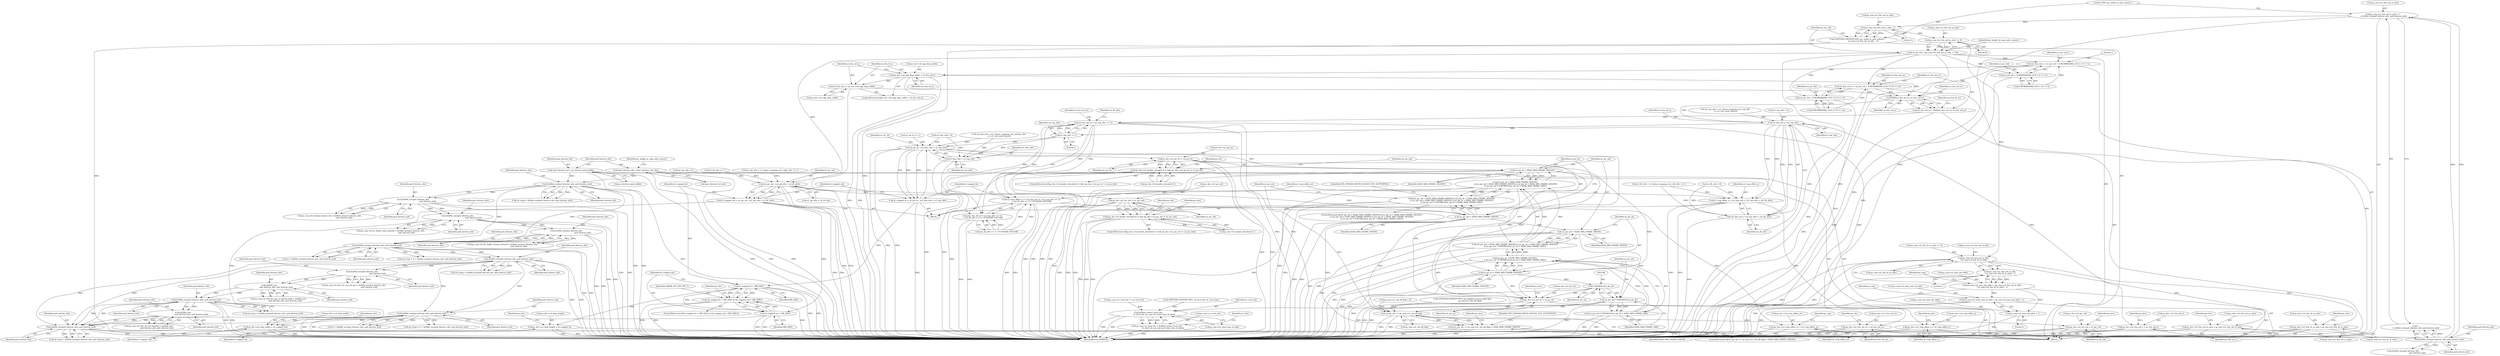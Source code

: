 digraph "0_Android_42cf02965b11c397dd37a0063e683cef005bc0ae@integer" {
"1000819" [label="(Call,ps_seq->u2_frm_wd_in_mbs = 1\n + ih264d_uev(pu4_bitstrm_ofst, pu4_bitstrm_buf))"];
"1000825" [label="(Call,ih264d_uev(pu4_bitstrm_ofst, pu4_bitstrm_buf))"];
"1000768" [label="(Call,ih264d_uev(pu4_bitstrm_ofst, pu4_bitstrm_buf))"];
"1000756" [label="(Call,ih264d_sev(\n                            pu4_bitstrm_ofst, pu4_bitstrm_buf))"];
"1000719" [label="(Call,ih264d_uev(pu4_bitstrm_ofst, pu4_bitstrm_buf))"];
"1000709" [label="(Call,ih264d_sev(\n                        pu4_bitstrm_ofst, pu4_bitstrm_buf))"];
"1000697" [label="(Call,ih264d_sev(pu4_bitstrm_ofst,\n                                                     pu4_bitstrm_buf))"];
"1000611" [label="(Call,ih264d_uev(pu4_bitstrm_ofst, pu4_bitstrm_buf))"];
"1000573" [label="(Call,ih264d_uev(pu4_bitstrm_ofst, pu4_bitstrm_buf))"];
"1000458" [label="(Call,ih264d_uev(pu4_bitstrm_ofst,\n                                                        pu4_bitstrm_buf))"];
"1000442" [label="(Call,ih264d_uev(pu4_bitstrm_ofst,\n                                                      pu4_bitstrm_buf))"];
"1000426" [label="(Call,ih264d_uev(pu4_bitstrm_ofst,\n                                                  pu4_bitstrm_buf))"];
"1000303" [label="(Call,ih264d_uev(pu4_bitstrm_ofst, pu4_bitstrm_buf))"];
"1000187" [label="(Call,*pu4_bitstrm_ofst = &ps_bitstrm->u4_ofst)"];
"1000181" [label="(Call,*pu4_bitstrm_buf = ps_bitstrm->pu4_buffer)"];
"1000647" [label="(Call,ih264d_uev(pu4_bitstrm_ofst, pu4_bitstrm_buf))"];
"1000830" [label="(Call,ps_seq->u2_frm_wd_in_mbs - 1)"];
"1000828" [label="(Call,COPYTHECONTEXT(\"SPS: pic_width_in_mbs_minus1\",\n                    ps_seq->u2_frm_wd_in_mbs - 1))"];
"1000837" [label="(Call,ps_seq->u2_frm_wd_in_mbs << 4)"];
"1000835" [label="(Call,u2_pic_wd = (ps_seq->u2_frm_wd_in_mbs << 4))"];
"1001038" [label="(Call,u2_frm_wd_y = u2_pic_wd + (UWORD8)(PAD_LEN_Y_H << 1))"];
"1001055" [label="(Call,ps_dec->u4_app_disp_width > u2_frm_wd_y)"];
"1001060" [label="(Call,u2_frm_wd_y = ps_dec->u4_app_disp_width)"];
"1001085" [label="(Call,MAX(u2_frm_wd_uv, u2_frm_wd_y))"];
"1001083" [label="(Call,u2_frm_wd_uv = MAX(u2_frm_wd_uv, u2_frm_wd_y))"];
"1001170" [label="(Call,u2_frm_wd_uv * (u2_top_ofst >> 1))"];
"1001167" [label="(Call,u2_crop_offset_uv = (u2_frm_wd_uv * (u2_top_ofst >> 1))\n + (u2_lft_ofst >> 1) * YUV420SP_FACTOR)"];
"1001477" [label="(Call,ps_dec->u2_crop_offset_uv = u2_crop_offset_uv)"];
"1001169" [label="(Call,(u2_frm_wd_uv * (u2_top_ofst >> 1))\n + (u2_lft_ofst >> 1) * YUV420SP_FACTOR)"];
"1001422" [label="(Call,ps_dec->u2_frm_wd_uv = u2_frm_wd_uv)"];
"1001163" [label="(Call,u2_frm_wd_y * u2_top_ofst)"];
"1001160" [label="(Call,u2_crop_offset_y = (u2_frm_wd_y * u2_top_ofst) + (u2_lft_ofst))"];
"1001472" [label="(Call,ps_dec->u2_crop_offset_y = u2_crop_offset_y)"];
"1001162" [label="(Call,(u2_frm_wd_y * u2_top_ofst) + (u2_lft_ofst))"];
"1001172" [label="(Call,u2_top_ofst >> 1)"];
"1001182" [label="(Call,u2_pic_ht - (u2_btm_ofst + u2_top_ofst))"];
"1001180" [label="(Call,i4_cropped_ht = u2_pic_ht - (u2_btm_ofst + u2_top_ofst))"];
"1001196" [label="(Call,i4_cropped_ht < MB_SIZE)"];
"1001195" [label="(Call,(i4_cropped_ht < MB_SIZE) || (i4_cropped_wd < MB_SIZE))"];
"1001199" [label="(Call,i4_cropped_wd < MB_SIZE)"];
"1001397" [label="(Call,ps_dec->u2_disp_width = i4_cropped_wd)"];
"1001392" [label="(Call,ps_dec->u2_disp_height = i4_cropped_ht)"];
"1001232" [label="(Call,ps_dec->u2_pic_ht != u2_pic_ht)"];
"1001226" [label="(Call,(ps_dec->i4_header_decoded & 1) && (ps_dec->u2_pic_ht != u2_pic_ht))"];
"1001251" [label="(Call,u2_pic_ht > H264_MAX_FRAME_HEIGHT)"];
"1001250" [label="(Call,(u2_pic_ht > H264_MAX_FRAME_HEIGHT)\n || (u2_pic_wd < H264_MIN_FRAME_WIDTH) || (u2_pic_ht < H264_MIN_FRAME_HEIGHT)\n || (u2_pic_wd * (UWORD32)u2_pic_ht > H264_MAX_FRAME_SIZE))"];
"1001246" [label="(Call,(u2_pic_wd > H264_MAX_FRAME_WIDTH) || (u2_pic_ht > H264_MAX_FRAME_HEIGHT)\n || (u2_pic_wd < H264_MIN_FRAME_WIDTH) || (u2_pic_ht < H264_MIN_FRAME_HEIGHT)\n || (u2_pic_wd * (UWORD32)u2_pic_ht > H264_MAX_FRAME_SIZE))"];
"1001259" [label="(Call,u2_pic_ht < H264_MIN_FRAME_HEIGHT)"];
"1001258" [label="(Call,(u2_pic_ht < H264_MIN_FRAME_HEIGHT)\n || (u2_pic_wd * (UWORD32)u2_pic_ht > H264_MAX_FRAME_SIZE))"];
"1001254" [label="(Call,(u2_pic_wd < H264_MIN_FRAME_WIDTH) || (u2_pic_ht < H264_MIN_FRAME_HEIGHT)\n || (u2_pic_wd * (UWORD32)u2_pic_ht > H264_MAX_FRAME_SIZE))"];
"1001265" [label="(Call,(UWORD32)u2_pic_ht)"];
"1001263" [label="(Call,u2_pic_wd * (UWORD32)u2_pic_ht)"];
"1001262" [label="(Call,u2_pic_wd * (UWORD32)u2_pic_ht > H264_MAX_FRAME_SIZE)"];
"1001274" [label="(Call,u2_pic_wd << ps_seq->u1_mb_aff_flag)"];
"1001273" [label="(Call,(u2_pic_wd << ps_seq->u1_mb_aff_flag) > H264_MAX_FRAME_WIDTH)"];
"1001402" [label="(Call,ps_dec->u2_pic_wd = u2_pic_wd)"];
"1001407" [label="(Call,ps_dec->u2_pic_ht = u2_pic_ht)"];
"1001184" [label="(Call,u2_btm_ofst + u2_top_ofst)"];
"1001412" [label="(Call,ps_dec->u2_frm_wd_y = u2_frm_wd_y)"];
"1001040" [label="(Call,u2_pic_wd + (UWORD8)(PAD_LEN_Y_H << 1))"];
"1001074" [label="(Call,u2_frm_wd_uv = u2_pic_wd + (UWORD8)(PAD_LEN_UV_H << 2))"];
"1001076" [label="(Call,u2_pic_wd + (UWORD8)(PAD_LEN_UV_H << 2))"];
"1001189" [label="(Call,u2_pic_wd - (u2_rgt_ofst + u2_lft_ofst))"];
"1001187" [label="(Call,i4_cropped_wd = u2_pic_wd - (u2_rgt_ofst + u2_lft_ofst))"];
"1001212" [label="(Call,ps_dec->u2_pic_wd != u2_pic_wd)"];
"1001206" [label="(Call,(ps_dec->i4_header_decoded & 1) && (ps_dec->u2_pic_wd != u2_pic_wd))"];
"1001247" [label="(Call,u2_pic_wd > H264_MAX_FRAME_WIDTH)"];
"1001255" [label="(Call,u2_pic_wd < H264_MIN_FRAME_WIDTH)"];
"1000866" [label="(Call,ps_seq->u2_frm_wd_in_mbs\n * ps_seq->u2_frm_ht_in_mbs)"];
"1000865" [label="(Call,(ps_seq->u2_frm_wd_in_mbs\n * ps_seq->u2_frm_ht_in_mbs) - 1)"];
"1000861" [label="(Call,ps_seq->u2_max_mb_addr = (ps_seq->u2_frm_wd_in_mbs\n * ps_seq->u2_frm_ht_in_mbs) - 1)"];
"1000874" [label="(Call,ps_seq->u2_total_num_of_mbs = ps_seq->u2_max_mb_addr + 1)"];
"1000887" [label="(Call,ih264d_correct_level_idc(\n                    u1_level_idc, ps_seq->u2_total_num_of_mbs))"];
"1000883" [label="(Call,ps_seq->u1_level_idc = ih264d_correct_level_idc(\n                    u1_level_idc, ps_seq->u2_total_num_of_mbs))"];
"1000878" [label="(Call,ps_seq->u2_max_mb_addr + 1)"];
"1001458" [label="(Call,ps_dec->u2_frm_wd_in_mbs = ps_seq->u2_frm_wd_in_mbs)"];
"1001465" [label="(Call,ps_dec->u2_frm_ht_in_mbs = ps_seq->u2_frm_ht_in_mbs)"];
"1000422" [label="(Call,ps_seq->i4_chroma_format_idc = ih264d_uev(pu4_bitstrm_ofst,\n                                                  pu4_bitstrm_buf))"];
"1001041" [label="(Identifier,u2_pic_wd)"];
"1001160" [label="(Call,u2_crop_offset_y = (u2_frm_wd_y * u2_top_ofst) + (u2_lft_ofst))"];
"1001172" [label="(Call,u2_top_ofst >> 1)"];
"1001246" [label="(Call,(u2_pic_wd > H264_MAX_FRAME_WIDTH) || (u2_pic_ht > H264_MAX_FRAME_HEIGHT)\n || (u2_pic_wd < H264_MIN_FRAME_WIDTH) || (u2_pic_ht < H264_MIN_FRAME_HEIGHT)\n || (u2_pic_wd * (UWORD32)u2_pic_ht > H264_MAX_FRAME_SIZE))"];
"1001264" [label="(Identifier,u2_pic_wd)"];
"1000649" [label="(Identifier,pu4_bitstrm_buf)"];
"1000823" [label="(Call,1\n + ih264d_uev(pu4_bitstrm_ofst, pu4_bitstrm_buf))"];
"1001183" [label="(Identifier,u2_pic_ht)"];
"1001076" [label="(Call,u2_pic_wd + (UWORD8)(PAD_LEN_UV_H << 2))"];
"1001232" [label="(Call,ps_dec->u2_pic_ht != u2_pic_ht)"];
"1001458" [label="(Call,ps_dec->u2_frm_wd_in_mbs = ps_seq->u2_frm_wd_in_mbs)"];
"1001466" [label="(Call,ps_dec->u2_frm_ht_in_mbs)"];
"1000693" [label="(Call,ps_seq->i4_ofst_for_non_ref_pic = ih264d_sev(pu4_bitstrm_ofst,\n                                                     pu4_bitstrm_buf))"];
"1001422" [label="(Call,ps_dec->u2_frm_wd_uv = u2_frm_wd_uv)"];
"1001462" [label="(Call,ps_seq->u2_frm_wd_in_mbs)"];
"1001474" [label="(Identifier,ps_dec)"];
"1000829" [label="(Literal,\"SPS: pic_width_in_mbs_minus1\")"];
"1001406" [label="(Identifier,u2_pic_wd)"];
"1001060" [label="(Call,u2_frm_wd_y = ps_dec->u4_app_disp_width)"];
"1001188" [label="(Identifier,i4_cropped_wd)"];
"1001169" [label="(Call,(u2_frm_wd_uv * (u2_top_ofst >> 1))\n + (u2_lft_ofst >> 1) * YUV420SP_FACTOR)"];
"1001089" [label="(Identifier,u2_frm_ht_uv)"];
"1000825" [label="(Call,ih264d_uev(pu4_bitstrm_ofst, pu4_bitstrm_buf))"];
"1001062" [label="(Call,ps_dec->u4_app_disp_width)"];
"1000876" [label="(Identifier,ps_seq)"];
"1001507" [label="(MethodReturn,WORD32)"];
"1001167" [label="(Call,u2_crop_offset_uv = (u2_frm_wd_uv * (u2_top_ofst >> 1))\n + (u2_lft_ofst >> 1) * YUV420SP_FACTOR)"];
"1001414" [label="(Identifier,ps_dec)"];
"1001162" [label="(Call,(u2_frm_wd_y * u2_top_ofst) + (u2_lft_ofst))"];
"1001150" [label="(Call,u2_btm_ofst = (u1_frame_cropping_rect_bottom_ofst\n << u1_vert_mult_factor))"];
"1001412" [label="(Call,ps_dec->u2_frm_wd_y = u2_frm_wd_y)"];
"1001258" [label="(Call,(u2_pic_ht < H264_MIN_FRAME_HEIGHT)\n || (u2_pic_wd * (UWORD32)u2_pic_ht > H264_MAX_FRAME_SIZE))"];
"1001265" [label="(Call,(UWORD32)u2_pic_ht)"];
"1001263" [label="(Call,u2_pic_wd * (UWORD32)u2_pic_ht)"];
"1001267" [label="(Identifier,u2_pic_ht)"];
"1001416" [label="(Identifier,u2_frm_wd_y)"];
"1000884" [label="(Call,ps_seq->u1_level_idc)"];
"1000844" [label="(Call,ih264d_uev(pu4_bitstrm_ofst,\n                                                pu4_bitstrm_buf))"];
"1000963" [label="(Call,COPYTHECONTEXT(\"SPS: mb_adaptive_frame_field_flag\",\n                         ps_seq->u1_mb_aff_flag))"];
"1001185" [label="(Identifier,u2_btm_ofst)"];
"1000893" [label="(Identifier,u1_frm)"];
"1000820" [label="(Call,ps_seq->u2_frm_wd_in_mbs)"];
"1000454" [label="(Call,ps_seq->i4_bit_depth_chroma_minus8 = ih264d_uev(pu4_bitstrm_ofst,\n                                                        pu4_bitstrm_buf))"];
"1000188" [label="(Identifier,pu4_bitstrm_ofst)"];
"1000645" [label="(Call,4 + ih264d_uev(pu4_bitstrm_ofst, pu4_bitstrm_buf))"];
"1000187" [label="(Call,*pu4_bitstrm_ofst = &ps_bitstrm->u4_ofst)"];
"1001166" [label="(Identifier,u2_lft_ofst)"];
"1001207" [label="(Call,ps_dec->i4_header_decoded & 1)"];
"1001484" [label="(Identifier,ps_seq)"];
"1001248" [label="(Identifier,u2_pic_wd)"];
"1000301" [label="(Call,u4_temp = ih264d_uev(pu4_bitstrm_ofst, pu4_bitstrm_buf))"];
"1000611" [label="(Call,ih264d_uev(pu4_bitstrm_ofst, pu4_bitstrm_buf))"];
"1000647" [label="(Call,ih264d_uev(pu4_bitstrm_ofst, pu4_bitstrm_buf))"];
"1000183" [label="(Call,ps_bitstrm->pu4_buffer)"];
"1001274" [label="(Call,u2_pic_wd << ps_seq->u1_mb_aff_flag)"];
"1000862" [label="(Call,ps_seq->u2_max_mb_addr)"];
"1001197" [label="(Identifier,i4_cropped_ht)"];
"1001186" [label="(Identifier,u2_top_ofst)"];
"1001262" [label="(Call,u2_pic_wd * (UWORD32)u2_pic_ht > H264_MAX_FRAME_SIZE)"];
"1001404" [label="(Identifier,ps_dec)"];
"1000866" [label="(Call,ps_seq->u2_frm_wd_in_mbs\n * ps_seq->u2_frm_ht_in_mbs)"];
"1001472" [label="(Call,ps_dec->u2_crop_offset_y = u2_crop_offset_y)"];
"1001419" [label="(Identifier,ps_dec)"];
"1001467" [label="(Identifier,ps_dec)"];
"1000427" [label="(Identifier,pu4_bitstrm_ofst)"];
"1001253" [label="(Identifier,H264_MAX_FRAME_HEIGHT)"];
"1000573" [label="(Call,ih264d_uev(pu4_bitstrm_ofst, pu4_bitstrm_buf))"];
"1001184" [label="(Call,u2_btm_ofst + u2_top_ofst)"];
"1000836" [label="(Identifier,u2_pic_wd)"];
"1000181" [label="(Call,*pu4_bitstrm_buf = ps_bitstrm->pu4_buffer)"];
"1000758" [label="(Identifier,pu4_bitstrm_buf)"];
"1001106" [label="(Block,)"];
"1000697" [label="(Call,ih264d_sev(pu4_bitstrm_ofst,\n                                                     pu4_bitstrm_buf))"];
"1001276" [label="(Call,ps_seq->u1_mb_aff_flag)"];
"1001245" [label="(ControlStructure,if((u2_pic_wd > H264_MAX_FRAME_WIDTH) || (u2_pic_ht > H264_MAX_FRAME_HEIGHT)\n || (u2_pic_wd < H264_MIN_FRAME_WIDTH) || (u2_pic_ht < H264_MIN_FRAME_HEIGHT)\n || (u2_pic_wd * (UWORD32)u2_pic_ht > H264_MAX_FRAME_SIZE)))"];
"1001087" [label="(Identifier,u2_frm_wd_y)"];
"1000838" [label="(Call,ps_seq->u2_frm_wd_in_mbs)"];
"1001173" [label="(Identifier,u2_top_ofst)"];
"1000831" [label="(Call,ps_seq->u2_frm_wd_in_mbs)"];
"1001155" [label="(Call,u2_top_ofst = (u1_frame_cropping_rect_top_ofst\n << u1_vert_mult_factor))"];
"1000643" [label="(Call,u4_temp = 4 + ih264d_uev(pu4_bitstrm_ofst, pu4_bitstrm_buf))"];
"1000710" [label="(Identifier,pu4_bitstrm_ofst)"];
"1001209" [label="(Identifier,ps_dec)"];
"1000609" [label="(Call,u4_temp = ih264d_uev(pu4_bitstrm_ofst, pu4_bitstrm_buf))"];
"1001399" [label="(Identifier,ps_dec)"];
"1001398" [label="(Call,ps_dec->u2_disp_width)"];
"1000766" [label="(Call,u4_temp = ih264d_uev(pu4_bitstrm_ofst, pu4_bitstrm_buf))"];
"1001174" [label="(Literal,1)"];
"1000828" [label="(Call,COPYTHECONTEXT(\"SPS: pic_width_in_mbs_minus1\",\n                    ps_seq->u2_frm_wd_in_mbs - 1))"];
"1000304" [label="(Identifier,pu4_bitstrm_ofst)"];
"1001477" [label="(Call,ps_dec->u2_crop_offset_uv = u2_crop_offset_uv)"];
"1000883" [label="(Call,ps_seq->u1_level_idc = ih264d_correct_level_idc(\n                    u1_level_idc, ps_seq->u2_total_num_of_mbs))"];
"1001074" [label="(Call,u2_frm_wd_uv = u2_pic_wd + (UWORD8)(PAD_LEN_UV_H << 2))"];
"1000717" [label="(Call,u4_temp = ih264d_uev(pu4_bitstrm_ofst, pu4_bitstrm_buf))"];
"1001199" [label="(Call,i4_cropped_wd < MB_SIZE)"];
"1001279" [label="(Identifier,H264_MAX_FRAME_WIDTH)"];
"1001061" [label="(Identifier,u2_frm_wd_y)"];
"1001054" [label="(ControlStructure,if(ps_dec->u4_app_disp_width > u2_frm_wd_y))"];
"1001049" [label="(Literal,1)"];
"1001133" [label="(Call,u2_lft_ofst = u1_frame_cropping_rect_left_ofst << 1)"];
"1001473" [label="(Call,ps_dec->u2_crop_offset_y)"];
"1001059" [label="(Identifier,u2_frm_wd_y)"];
"1001163" [label="(Call,u2_frm_wd_y * u2_top_ofst)"];
"1001255" [label="(Call,u2_pic_wd < H264_MIN_FRAME_WIDTH)"];
"1000166" [label="(Block,)"];
"1000861" [label="(Call,ps_seq->u2_max_mb_addr = (ps_seq->u2_frm_wd_in_mbs\n * ps_seq->u2_frm_ht_in_mbs) - 1)"];
"1000757" [label="(Identifier,pu4_bitstrm_ofst)"];
"1001469" [label="(Call,ps_seq->u2_frm_ht_in_mbs)"];
"1000613" [label="(Identifier,pu4_bitstrm_buf)"];
"1001254" [label="(Call,(u2_pic_wd < H264_MIN_FRAME_WIDTH) || (u2_pic_ht < H264_MIN_FRAME_HEIGHT)\n || (u2_pic_wd * (UWORD32)u2_pic_ht > H264_MAX_FRAME_SIZE))"];
"1001194" [label="(ControlStructure,if((i4_cropped_ht < MB_SIZE) || (i4_cropped_wd < MB_SIZE)))"];
"1001479" [label="(Identifier,ps_dec)"];
"1000719" [label="(Call,ih264d_uev(pu4_bitstrm_ofst, pu4_bitstrm_buf))"];
"1000720" [label="(Identifier,pu4_bitstrm_ofst)"];
"1000648" [label="(Identifier,pu4_bitstrm_ofst)"];
"1001206" [label="(Call,(ps_dec->i4_header_decoded & 1) && (ps_dec->u2_pic_wd != u2_pic_wd))"];
"1001085" [label="(Call,MAX(u2_frm_wd_uv, u2_frm_wd_y))"];
"1000428" [label="(Identifier,pu4_bitstrm_buf)"];
"1001261" [label="(Identifier,H264_MIN_FRAME_HEIGHT)"];
"1001201" [label="(Identifier,MB_SIZE)"];
"1001108" [label="(Call,u2_rgt_ofst = 0)"];
"1001216" [label="(Identifier,u2_pic_wd)"];
"1001225" [label="(ControlStructure,if((ps_dec->i4_header_decoded & 1) && (ps_dec->u2_pic_ht != u2_pic_ht)))"];
"1001393" [label="(Call,ps_dec->u2_disp_height)"];
"1000827" [label="(Identifier,pu4_bitstrm_buf)"];
"1000875" [label="(Call,ps_seq->u2_total_num_of_mbs)"];
"1000768" [label="(Call,ih264d_uev(pu4_bitstrm_ofst, pu4_bitstrm_buf))"];
"1001252" [label="(Identifier,u2_pic_ht)"];
"1001078" [label="(Call,(UWORD8)(PAD_LEN_UV_H << 2))"];
"1000887" [label="(Call,ih264d_correct_level_idc(\n                    u1_level_idc, ps_seq->u2_total_num_of_mbs))"];
"1001459" [label="(Call,ps_dec->u2_frm_wd_in_mbs)"];
"1001039" [label="(Identifier,u2_frm_wd_y)"];
"1001187" [label="(Call,i4_cropped_wd = u2_pic_wd - (u2_rgt_ofst + u2_lft_ofst))"];
"1001091" [label="(Call,u2_pic_ht >> 1)"];
"1000837" [label="(Call,ps_seq->u2_frm_wd_in_mbs << 4)"];
"1001181" [label="(Identifier,i4_cropped_ht)"];
"1001212" [label="(Call,ps_dec->u2_pic_wd != u2_pic_wd)"];
"1000458" [label="(Call,ih264d_uev(pu4_bitstrm_ofst,\n                                                        pu4_bitstrm_buf))"];
"1000841" [label="(Literal,4)"];
"1001478" [label="(Call,ps_dec->u2_crop_offset_uv)"];
"1000305" [label="(Identifier,pu4_bitstrm_buf)"];
"1001066" [label="(Identifier,u2_frm_ht_y)"];
"1001171" [label="(Identifier,u2_frm_wd_uv)"];
"1000460" [label="(Identifier,pu4_bitstrm_buf)"];
"1000826" [label="(Identifier,pu4_bitstrm_ofst)"];
"1001423" [label="(Call,ps_dec->u2_frm_wd_uv)"];
"1001040" [label="(Call,u2_pic_wd + (UWORD8)(PAD_LEN_Y_H << 1))"];
"1001165" [label="(Identifier,u2_top_ofst)"];
"1001476" [label="(Identifier,u2_crop_offset_y)"];
"1000303" [label="(Call,ih264d_uev(pu4_bitstrm_ofst, pu4_bitstrm_buf))"];
"1001180" [label="(Call,i4_cropped_ht = u2_pic_ht - (u2_btm_ofst + u2_top_ofst))"];
"1001177" [label="(Identifier,u2_lft_ofst)"];
"1001396" [label="(Identifier,i4_cropped_ht)"];
"1000443" [label="(Identifier,pu4_bitstrm_ofst)"];
"1000699" [label="(Identifier,pu4_bitstrm_buf)"];
"1001407" [label="(Call,ps_dec->u2_pic_ht = u2_pic_ht)"];
"1001282" [label="(Identifier,IVD_STREAM_WIDTH_HEIGHT_NOT_SUPPORTED)"];
"1000750" [label="(Call,ps_seq->i4_ofst_for_ref_frame[i] = ih264d_sev(\n                            pu4_bitstrm_ofst, pu4_bitstrm_buf))"];
"1001038" [label="(Call,u2_frm_wd_y = u2_pic_wd + (UWORD8)(PAD_LEN_Y_H << 1))"];
"1001120" [label="(Call,u2_btm_ofst = 0)"];
"1001392" [label="(Call,ps_dec->u2_disp_height = i4_cropped_ht)"];
"1000698" [label="(Identifier,pu4_bitstrm_ofst)"];
"1000364" [label="(Call,ps_seq->u1_level_idc != u1_level_idc)"];
"1001083" [label="(Call,u2_frm_wd_uv = MAX(u2_frm_wd_uv, u2_frm_wd_y))"];
"1000865" [label="(Call,(ps_seq->u2_frm_wd_in_mbs\n * ps_seq->u2_frm_ht_in_mbs) - 1)"];
"1001249" [label="(Identifier,H264_MAX_FRAME_WIDTH)"];
"1001056" [label="(Call,ps_dec->u4_app_disp_width)"];
"1001189" [label="(Call,u2_pic_wd - (u2_rgt_ofst + u2_lft_ofst))"];
"1001196" [label="(Call,i4_cropped_ht < MB_SIZE)"];
"1000705" [label="(Call,ps_seq->i4_ofst_for_top_to_bottom_field = ih264d_sev(\n                        pu4_bitstrm_ofst, pu4_bitstrm_buf))"];
"1001116" [label="(Call,u2_top_ofst = 0)"];
"1000438" [label="(Call,ps_seq->i4_bit_depth_luma_minus8 = ih264d_uev(pu4_bitstrm_ofst,\n                                                      pu4_bitstrm_buf))"];
"1001409" [label="(Identifier,ps_dec)"];
"1000182" [label="(Identifier,pu4_bitstrm_buf)"];
"1001271" [label="(Identifier,IVD_STREAM_WIDTH_HEIGHT_NOT_SUPPORTED)"];
"1000834" [label="(Literal,1)"];
"1001084" [label="(Identifier,u2_frm_wd_uv)"];
"1001161" [label="(Identifier,u2_crop_offset_y)"];
"1001251" [label="(Call,u2_pic_ht > H264_MAX_FRAME_HEIGHT)"];
"1001256" [label="(Identifier,u2_pic_wd)"];
"1001205" [label="(ControlStructure,if((ps_dec->i4_header_decoded & 1) && (ps_dec->u2_pic_wd != u2_pic_wd)))"];
"1000879" [label="(Call,ps_seq->u2_max_mb_addr)"];
"1001191" [label="(Call,u2_rgt_ofst + u2_lft_ofst)"];
"1000889" [label="(Call,ps_seq->u2_total_num_of_mbs)"];
"1000444" [label="(Identifier,pu4_bitstrm_buf)"];
"1000878" [label="(Call,ps_seq->u2_max_mb_addr + 1)"];
"1001429" [label="(Identifier,ps_dec)"];
"1001176" [label="(Call,u2_lft_ofst >> 1)"];
"1000856" [label="(Call,ps_seq->u2_frm_ht_in_mbs << 4)"];
"1001168" [label="(Identifier,u2_crop_offset_uv)"];
"1000769" [label="(Identifier,pu4_bitstrm_ofst)"];
"1000298" [label="(Call,COPYTHECONTEXT(\"SPS: u4_level_idc\",u1_level_idc))"];
"1001226" [label="(Call,(ps_dec->i4_header_decoded & 1) && (ps_dec->u2_pic_ht != u2_pic_ht))"];
"1000612" [label="(Identifier,pu4_bitstrm_ofst)"];
"1001170" [label="(Call,u2_frm_wd_uv * (u2_top_ofst >> 1))"];
"1000882" [label="(Literal,1)"];
"1000835" [label="(Call,u2_pic_wd = (ps_seq->u2_frm_wd_in_mbs << 4))"];
"1001275" [label="(Identifier,u2_pic_wd)"];
"1000459" [label="(Identifier,pu4_bitstrm_ofst)"];
"1001213" [label="(Call,ps_dec->u2_pic_wd)"];
"1001272" [label="(ControlStructure,if((u2_pic_wd << ps_seq->u1_mb_aff_flag) > H264_MAX_FRAME_WIDTH))"];
"1000770" [label="(Identifier,pu4_bitstrm_buf)"];
"1001182" [label="(Call,u2_pic_ht - (u2_btm_ofst + u2_top_ofst))"];
"1000885" [label="(Identifier,ps_seq)"];
"1001273" [label="(Call,(u2_pic_wd << ps_seq->u1_mb_aff_flag) > H264_MAX_FRAME_WIDTH)"];
"1001112" [label="(Call,u2_lft_ofst = 0)"];
"1001411" [label="(Identifier,u2_pic_ht)"];
"1001465" [label="(Call,ps_dec->u2_frm_ht_in_mbs = ps_seq->u2_frm_ht_in_mbs)"];
"1001128" [label="(Call,u2_rgt_ofst = u1_frame_cropping_rect_right_ofst << 1)"];
"1000201" [label="(Identifier,pic_height_in_map_units_minus1)"];
"1000574" [label="(Identifier,pu4_bitstrm_ofst)"];
"1001200" [label="(Identifier,i4_cropped_wd)"];
"1001247" [label="(Call,u2_pic_wd > H264_MAX_FRAME_WIDTH)"];
"1001236" [label="(Identifier,u2_pic_ht)"];
"1000442" [label="(Call,ih264d_uev(pu4_bitstrm_ofst,\n                                                      pu4_bitstrm_buf))"];
"1000189" [label="(Call,&ps_bitstrm->u4_ofst)"];
"1001257" [label="(Identifier,H264_MIN_FRAME_WIDTH)"];
"1001055" [label="(Call,ps_dec->u4_app_disp_width > u2_frm_wd_y)"];
"1001260" [label="(Identifier,u2_pic_ht)"];
"1001198" [label="(Identifier,MB_SIZE)"];
"1001408" [label="(Call,ps_dec->u2_pic_ht)"];
"1000873" [label="(Literal,1)"];
"1001229" [label="(Identifier,ps_dec)"];
"1001397" [label="(Call,ps_dec->u2_disp_width = i4_cropped_wd)"];
"1000571" [label="(Call,4 + ih264d_uev(pu4_bitstrm_ofst, pu4_bitstrm_buf))"];
"1001220" [label="(Identifier,ps_dec)"];
"1001481" [label="(Identifier,u2_crop_offset_uv)"];
"1001413" [label="(Call,ps_dec->u2_frm_wd_y)"];
"1001233" [label="(Call,ps_dec->u2_pic_ht)"];
"1001042" [label="(Call,(UWORD8)(PAD_LEN_Y_H << 1))"];
"1001164" [label="(Identifier,u2_frm_wd_y)"];
"1000575" [label="(Identifier,pu4_bitstrm_buf)"];
"1000721" [label="(Identifier,pu4_bitstrm_buf)"];
"1000711" [label="(Identifier,pu4_bitstrm_buf)"];
"1000819" [label="(Call,ps_seq->u2_frm_wd_in_mbs = 1\n + ih264d_uev(pu4_bitstrm_ofst, pu4_bitstrm_buf))"];
"1001426" [label="(Identifier,u2_frm_wd_uv)"];
"1000888" [label="(Identifier,u1_level_idc)"];
"1000756" [label="(Call,ih264d_sev(\n                            pu4_bitstrm_ofst, pu4_bitstrm_buf))"];
"1000709" [label="(Call,ih264d_sev(\n                        pu4_bitstrm_ofst, pu4_bitstrm_buf))"];
"1000874" [label="(Call,ps_seq->u2_total_num_of_mbs = ps_seq->u2_max_mb_addr + 1)"];
"1001227" [label="(Call,ps_dec->i4_header_decoded & 1)"];
"1001075" [label="(Identifier,u2_frm_wd_uv)"];
"1000830" [label="(Call,ps_seq->u2_frm_wd_in_mbs - 1)"];
"1000843" [label="(Identifier,pic_height_in_map_units_minus1)"];
"1000867" [label="(Call,ps_seq->u2_frm_wd_in_mbs)"];
"1001204" [label="(Identifier,ERROR_INV_SPS_PPS_T)"];
"1000426" [label="(Call,ih264d_uev(pu4_bitstrm_ofst,\n                                                  pu4_bitstrm_buf))"];
"1001175" [label="(Call,(u2_lft_ofst >> 1) * YUV420SP_FACTOR)"];
"1001401" [label="(Identifier,i4_cropped_wd)"];
"1001259" [label="(Call,u2_pic_ht < H264_MIN_FRAME_HEIGHT)"];
"1001403" [label="(Call,ps_dec->u2_pic_wd)"];
"1001287" [label="(Identifier,ps_dec)"];
"1001240" [label="(Identifier,ps_dec)"];
"1001268" [label="(Identifier,H264_MAX_FRAME_SIZE)"];
"1000969" [label="(Call,ps_seq->u1_mb_aff_flag = 0)"];
"1001077" [label="(Identifier,u2_pic_wd)"];
"1000870" [label="(Call,ps_seq->u2_frm_ht_in_mbs)"];
"1001190" [label="(Identifier,u2_pic_wd)"];
"1001086" [label="(Identifier,u2_frm_wd_uv)"];
"1001195" [label="(Call,(i4_cropped_ht < MB_SIZE) || (i4_cropped_wd < MB_SIZE))"];
"1001250" [label="(Call,(u2_pic_ht > H264_MAX_FRAME_HEIGHT)\n || (u2_pic_wd < H264_MIN_FRAME_WIDTH) || (u2_pic_ht < H264_MIN_FRAME_HEIGHT)\n || (u2_pic_wd * (UWORD32)u2_pic_ht > H264_MAX_FRAME_SIZE))"];
"1001402" [label="(Call,ps_dec->u2_pic_wd = u2_pic_wd)"];
"1000569" [label="(Call,u4_temp = 4 + ih264d_uev(pu4_bitstrm_ofst, pu4_bitstrm_buf))"];
"1000819" -> "1000166"  [label="AST: "];
"1000819" -> "1000823"  [label="CFG: "];
"1000820" -> "1000819"  [label="AST: "];
"1000823" -> "1000819"  [label="AST: "];
"1000829" -> "1000819"  [label="CFG: "];
"1000819" -> "1001507"  [label="DDG: "];
"1000825" -> "1000819"  [label="DDG: "];
"1000825" -> "1000819"  [label="DDG: "];
"1000819" -> "1000830"  [label="DDG: "];
"1000825" -> "1000823"  [label="AST: "];
"1000825" -> "1000827"  [label="CFG: "];
"1000826" -> "1000825"  [label="AST: "];
"1000827" -> "1000825"  [label="AST: "];
"1000823" -> "1000825"  [label="CFG: "];
"1000825" -> "1000823"  [label="DDG: "];
"1000825" -> "1000823"  [label="DDG: "];
"1000768" -> "1000825"  [label="DDG: "];
"1000768" -> "1000825"  [label="DDG: "];
"1000825" -> "1000844"  [label="DDG: "];
"1000825" -> "1000844"  [label="DDG: "];
"1000768" -> "1000766"  [label="AST: "];
"1000768" -> "1000770"  [label="CFG: "];
"1000769" -> "1000768"  [label="AST: "];
"1000770" -> "1000768"  [label="AST: "];
"1000766" -> "1000768"  [label="CFG: "];
"1000768" -> "1001507"  [label="DDG: "];
"1000768" -> "1001507"  [label="DDG: "];
"1000768" -> "1000766"  [label="DDG: "];
"1000768" -> "1000766"  [label="DDG: "];
"1000756" -> "1000768"  [label="DDG: "];
"1000756" -> "1000768"  [label="DDG: "];
"1000647" -> "1000768"  [label="DDG: "];
"1000647" -> "1000768"  [label="DDG: "];
"1000719" -> "1000768"  [label="DDG: "];
"1000719" -> "1000768"  [label="DDG: "];
"1000611" -> "1000768"  [label="DDG: "];
"1000611" -> "1000768"  [label="DDG: "];
"1000756" -> "1000750"  [label="AST: "];
"1000756" -> "1000758"  [label="CFG: "];
"1000757" -> "1000756"  [label="AST: "];
"1000758" -> "1000756"  [label="AST: "];
"1000750" -> "1000756"  [label="CFG: "];
"1000756" -> "1000750"  [label="DDG: "];
"1000756" -> "1000750"  [label="DDG: "];
"1000719" -> "1000756"  [label="DDG: "];
"1000719" -> "1000756"  [label="DDG: "];
"1000719" -> "1000717"  [label="AST: "];
"1000719" -> "1000721"  [label="CFG: "];
"1000720" -> "1000719"  [label="AST: "];
"1000721" -> "1000719"  [label="AST: "];
"1000717" -> "1000719"  [label="CFG: "];
"1000719" -> "1001507"  [label="DDG: "];
"1000719" -> "1001507"  [label="DDG: "];
"1000719" -> "1000717"  [label="DDG: "];
"1000719" -> "1000717"  [label="DDG: "];
"1000709" -> "1000719"  [label="DDG: "];
"1000709" -> "1000719"  [label="DDG: "];
"1000709" -> "1000705"  [label="AST: "];
"1000709" -> "1000711"  [label="CFG: "];
"1000710" -> "1000709"  [label="AST: "];
"1000711" -> "1000709"  [label="AST: "];
"1000705" -> "1000709"  [label="CFG: "];
"1000709" -> "1000705"  [label="DDG: "];
"1000709" -> "1000705"  [label="DDG: "];
"1000697" -> "1000709"  [label="DDG: "];
"1000697" -> "1000709"  [label="DDG: "];
"1000697" -> "1000693"  [label="AST: "];
"1000697" -> "1000699"  [label="CFG: "];
"1000698" -> "1000697"  [label="AST: "];
"1000699" -> "1000697"  [label="AST: "];
"1000693" -> "1000697"  [label="CFG: "];
"1000697" -> "1000693"  [label="DDG: "];
"1000697" -> "1000693"  [label="DDG: "];
"1000611" -> "1000697"  [label="DDG: "];
"1000611" -> "1000697"  [label="DDG: "];
"1000611" -> "1000609"  [label="AST: "];
"1000611" -> "1000613"  [label="CFG: "];
"1000612" -> "1000611"  [label="AST: "];
"1000613" -> "1000611"  [label="AST: "];
"1000609" -> "1000611"  [label="CFG: "];
"1000611" -> "1001507"  [label="DDG: "];
"1000611" -> "1001507"  [label="DDG: "];
"1000611" -> "1000609"  [label="DDG: "];
"1000611" -> "1000609"  [label="DDG: "];
"1000573" -> "1000611"  [label="DDG: "];
"1000573" -> "1000611"  [label="DDG: "];
"1000611" -> "1000647"  [label="DDG: "];
"1000611" -> "1000647"  [label="DDG: "];
"1000573" -> "1000571"  [label="AST: "];
"1000573" -> "1000575"  [label="CFG: "];
"1000574" -> "1000573"  [label="AST: "];
"1000575" -> "1000573"  [label="AST: "];
"1000571" -> "1000573"  [label="CFG: "];
"1000573" -> "1001507"  [label="DDG: "];
"1000573" -> "1001507"  [label="DDG: "];
"1000573" -> "1000569"  [label="DDG: "];
"1000573" -> "1000569"  [label="DDG: "];
"1000573" -> "1000571"  [label="DDG: "];
"1000573" -> "1000571"  [label="DDG: "];
"1000458" -> "1000573"  [label="DDG: "];
"1000458" -> "1000573"  [label="DDG: "];
"1000303" -> "1000573"  [label="DDG: "];
"1000303" -> "1000573"  [label="DDG: "];
"1000458" -> "1000454"  [label="AST: "];
"1000458" -> "1000460"  [label="CFG: "];
"1000459" -> "1000458"  [label="AST: "];
"1000460" -> "1000458"  [label="AST: "];
"1000454" -> "1000458"  [label="CFG: "];
"1000458" -> "1001507"  [label="DDG: "];
"1000458" -> "1001507"  [label="DDG: "];
"1000458" -> "1000454"  [label="DDG: "];
"1000458" -> "1000454"  [label="DDG: "];
"1000442" -> "1000458"  [label="DDG: "];
"1000442" -> "1000458"  [label="DDG: "];
"1000442" -> "1000438"  [label="AST: "];
"1000442" -> "1000444"  [label="CFG: "];
"1000443" -> "1000442"  [label="AST: "];
"1000444" -> "1000442"  [label="AST: "];
"1000438" -> "1000442"  [label="CFG: "];
"1000442" -> "1001507"  [label="DDG: "];
"1000442" -> "1001507"  [label="DDG: "];
"1000442" -> "1000438"  [label="DDG: "];
"1000442" -> "1000438"  [label="DDG: "];
"1000426" -> "1000442"  [label="DDG: "];
"1000426" -> "1000442"  [label="DDG: "];
"1000426" -> "1000422"  [label="AST: "];
"1000426" -> "1000428"  [label="CFG: "];
"1000427" -> "1000426"  [label="AST: "];
"1000428" -> "1000426"  [label="AST: "];
"1000422" -> "1000426"  [label="CFG: "];
"1000426" -> "1001507"  [label="DDG: "];
"1000426" -> "1001507"  [label="DDG: "];
"1000426" -> "1000422"  [label="DDG: "];
"1000426" -> "1000422"  [label="DDG: "];
"1000303" -> "1000426"  [label="DDG: "];
"1000303" -> "1000426"  [label="DDG: "];
"1000303" -> "1000301"  [label="AST: "];
"1000303" -> "1000305"  [label="CFG: "];
"1000304" -> "1000303"  [label="AST: "];
"1000305" -> "1000303"  [label="AST: "];
"1000301" -> "1000303"  [label="CFG: "];
"1000303" -> "1001507"  [label="DDG: "];
"1000303" -> "1001507"  [label="DDG: "];
"1000303" -> "1000301"  [label="DDG: "];
"1000303" -> "1000301"  [label="DDG: "];
"1000187" -> "1000303"  [label="DDG: "];
"1000181" -> "1000303"  [label="DDG: "];
"1000187" -> "1000166"  [label="AST: "];
"1000187" -> "1000189"  [label="CFG: "];
"1000188" -> "1000187"  [label="AST: "];
"1000189" -> "1000187"  [label="AST: "];
"1000201" -> "1000187"  [label="CFG: "];
"1000187" -> "1001507"  [label="DDG: "];
"1000187" -> "1001507"  [label="DDG: "];
"1000181" -> "1000166"  [label="AST: "];
"1000181" -> "1000183"  [label="CFG: "];
"1000182" -> "1000181"  [label="AST: "];
"1000183" -> "1000181"  [label="AST: "];
"1000188" -> "1000181"  [label="CFG: "];
"1000181" -> "1001507"  [label="DDG: "];
"1000181" -> "1001507"  [label="DDG: "];
"1000647" -> "1000645"  [label="AST: "];
"1000647" -> "1000649"  [label="CFG: "];
"1000648" -> "1000647"  [label="AST: "];
"1000649" -> "1000647"  [label="AST: "];
"1000645" -> "1000647"  [label="CFG: "];
"1000647" -> "1001507"  [label="DDG: "];
"1000647" -> "1001507"  [label="DDG: "];
"1000647" -> "1000643"  [label="DDG: "];
"1000647" -> "1000643"  [label="DDG: "];
"1000647" -> "1000645"  [label="DDG: "];
"1000647" -> "1000645"  [label="DDG: "];
"1000830" -> "1000828"  [label="AST: "];
"1000830" -> "1000834"  [label="CFG: "];
"1000831" -> "1000830"  [label="AST: "];
"1000834" -> "1000830"  [label="AST: "];
"1000828" -> "1000830"  [label="CFG: "];
"1000830" -> "1000828"  [label="DDG: "];
"1000830" -> "1000828"  [label="DDG: "];
"1000830" -> "1000837"  [label="DDG: "];
"1000828" -> "1000166"  [label="AST: "];
"1000829" -> "1000828"  [label="AST: "];
"1000836" -> "1000828"  [label="CFG: "];
"1000828" -> "1001507"  [label="DDG: "];
"1000828" -> "1001507"  [label="DDG: "];
"1000837" -> "1000835"  [label="AST: "];
"1000837" -> "1000841"  [label="CFG: "];
"1000838" -> "1000837"  [label="AST: "];
"1000841" -> "1000837"  [label="AST: "];
"1000835" -> "1000837"  [label="CFG: "];
"1000837" -> "1000835"  [label="DDG: "];
"1000837" -> "1000835"  [label="DDG: "];
"1000837" -> "1000866"  [label="DDG: "];
"1000835" -> "1000166"  [label="AST: "];
"1000836" -> "1000835"  [label="AST: "];
"1000843" -> "1000835"  [label="CFG: "];
"1000835" -> "1001507"  [label="DDG: "];
"1000835" -> "1001507"  [label="DDG: "];
"1000835" -> "1001038"  [label="DDG: "];
"1000835" -> "1001040"  [label="DDG: "];
"1000835" -> "1001074"  [label="DDG: "];
"1000835" -> "1001076"  [label="DDG: "];
"1000835" -> "1001189"  [label="DDG: "];
"1001038" -> "1000166"  [label="AST: "];
"1001038" -> "1001040"  [label="CFG: "];
"1001039" -> "1001038"  [label="AST: "];
"1001040" -> "1001038"  [label="AST: "];
"1001049" -> "1001038"  [label="CFG: "];
"1001038" -> "1001507"  [label="DDG: "];
"1001042" -> "1001038"  [label="DDG: "];
"1001038" -> "1001055"  [label="DDG: "];
"1001038" -> "1001085"  [label="DDG: "];
"1001055" -> "1001054"  [label="AST: "];
"1001055" -> "1001059"  [label="CFG: "];
"1001056" -> "1001055"  [label="AST: "];
"1001059" -> "1001055"  [label="AST: "];
"1001061" -> "1001055"  [label="CFG: "];
"1001066" -> "1001055"  [label="CFG: "];
"1001055" -> "1001507"  [label="DDG: "];
"1001055" -> "1001507"  [label="DDG: "];
"1001055" -> "1001060"  [label="DDG: "];
"1001055" -> "1001085"  [label="DDG: "];
"1001060" -> "1001054"  [label="AST: "];
"1001060" -> "1001062"  [label="CFG: "];
"1001061" -> "1001060"  [label="AST: "];
"1001062" -> "1001060"  [label="AST: "];
"1001066" -> "1001060"  [label="CFG: "];
"1001060" -> "1001507"  [label="DDG: "];
"1001060" -> "1001085"  [label="DDG: "];
"1001085" -> "1001083"  [label="AST: "];
"1001085" -> "1001087"  [label="CFG: "];
"1001086" -> "1001085"  [label="AST: "];
"1001087" -> "1001085"  [label="AST: "];
"1001083" -> "1001085"  [label="CFG: "];
"1001085" -> "1001083"  [label="DDG: "];
"1001085" -> "1001083"  [label="DDG: "];
"1001074" -> "1001085"  [label="DDG: "];
"1001085" -> "1001163"  [label="DDG: "];
"1001083" -> "1000166"  [label="AST: "];
"1001084" -> "1001083"  [label="AST: "];
"1001089" -> "1001083"  [label="CFG: "];
"1001083" -> "1001507"  [label="DDG: "];
"1001083" -> "1001170"  [label="DDG: "];
"1001170" -> "1001169"  [label="AST: "];
"1001170" -> "1001172"  [label="CFG: "];
"1001171" -> "1001170"  [label="AST: "];
"1001172" -> "1001170"  [label="AST: "];
"1001177" -> "1001170"  [label="CFG: "];
"1001170" -> "1001507"  [label="DDG: "];
"1001170" -> "1001507"  [label="DDG: "];
"1001170" -> "1001167"  [label="DDG: "];
"1001170" -> "1001167"  [label="DDG: "];
"1001170" -> "1001169"  [label="DDG: "];
"1001170" -> "1001169"  [label="DDG: "];
"1001172" -> "1001170"  [label="DDG: "];
"1001172" -> "1001170"  [label="DDG: "];
"1001170" -> "1001422"  [label="DDG: "];
"1001167" -> "1001106"  [label="AST: "];
"1001167" -> "1001169"  [label="CFG: "];
"1001168" -> "1001167"  [label="AST: "];
"1001169" -> "1001167"  [label="AST: "];
"1001181" -> "1001167"  [label="CFG: "];
"1001167" -> "1001507"  [label="DDG: "];
"1001167" -> "1001507"  [label="DDG: "];
"1001175" -> "1001167"  [label="DDG: "];
"1001175" -> "1001167"  [label="DDG: "];
"1001167" -> "1001477"  [label="DDG: "];
"1001477" -> "1000166"  [label="AST: "];
"1001477" -> "1001481"  [label="CFG: "];
"1001478" -> "1001477"  [label="AST: "];
"1001481" -> "1001477"  [label="AST: "];
"1001484" -> "1001477"  [label="CFG: "];
"1001477" -> "1001507"  [label="DDG: "];
"1001477" -> "1001507"  [label="DDG: "];
"1001169" -> "1001175"  [label="CFG: "];
"1001175" -> "1001169"  [label="AST: "];
"1001169" -> "1001507"  [label="DDG: "];
"1001169" -> "1001507"  [label="DDG: "];
"1001175" -> "1001169"  [label="DDG: "];
"1001175" -> "1001169"  [label="DDG: "];
"1001422" -> "1000166"  [label="AST: "];
"1001422" -> "1001426"  [label="CFG: "];
"1001423" -> "1001422"  [label="AST: "];
"1001426" -> "1001422"  [label="AST: "];
"1001429" -> "1001422"  [label="CFG: "];
"1001422" -> "1001507"  [label="DDG: "];
"1001422" -> "1001507"  [label="DDG: "];
"1001163" -> "1001162"  [label="AST: "];
"1001163" -> "1001165"  [label="CFG: "];
"1001164" -> "1001163"  [label="AST: "];
"1001165" -> "1001163"  [label="AST: "];
"1001166" -> "1001163"  [label="CFG: "];
"1001163" -> "1001507"  [label="DDG: "];
"1001163" -> "1001160"  [label="DDG: "];
"1001163" -> "1001160"  [label="DDG: "];
"1001163" -> "1001162"  [label="DDG: "];
"1001163" -> "1001162"  [label="DDG: "];
"1001155" -> "1001163"  [label="DDG: "];
"1001116" -> "1001163"  [label="DDG: "];
"1001163" -> "1001172"  [label="DDG: "];
"1001163" -> "1001412"  [label="DDG: "];
"1001160" -> "1001106"  [label="AST: "];
"1001160" -> "1001162"  [label="CFG: "];
"1001161" -> "1001160"  [label="AST: "];
"1001162" -> "1001160"  [label="AST: "];
"1001168" -> "1001160"  [label="CFG: "];
"1001160" -> "1001507"  [label="DDG: "];
"1001160" -> "1001507"  [label="DDG: "];
"1001133" -> "1001160"  [label="DDG: "];
"1001112" -> "1001160"  [label="DDG: "];
"1001160" -> "1001472"  [label="DDG: "];
"1001472" -> "1000166"  [label="AST: "];
"1001472" -> "1001476"  [label="CFG: "];
"1001473" -> "1001472"  [label="AST: "];
"1001476" -> "1001472"  [label="AST: "];
"1001479" -> "1001472"  [label="CFG: "];
"1001472" -> "1001507"  [label="DDG: "];
"1001472" -> "1001507"  [label="DDG: "];
"1001162" -> "1001166"  [label="CFG: "];
"1001166" -> "1001162"  [label="AST: "];
"1001162" -> "1001507"  [label="DDG: "];
"1001133" -> "1001162"  [label="DDG: "];
"1001112" -> "1001162"  [label="DDG: "];
"1001172" -> "1001174"  [label="CFG: "];
"1001173" -> "1001172"  [label="AST: "];
"1001174" -> "1001172"  [label="AST: "];
"1001172" -> "1001182"  [label="DDG: "];
"1001172" -> "1001184"  [label="DDG: "];
"1001182" -> "1001180"  [label="AST: "];
"1001182" -> "1001184"  [label="CFG: "];
"1001183" -> "1001182"  [label="AST: "];
"1001184" -> "1001182"  [label="AST: "];
"1001180" -> "1001182"  [label="CFG: "];
"1001182" -> "1001507"  [label="DDG: "];
"1001182" -> "1001507"  [label="DDG: "];
"1001182" -> "1001180"  [label="DDG: "];
"1001182" -> "1001180"  [label="DDG: "];
"1001091" -> "1001182"  [label="DDG: "];
"1001120" -> "1001182"  [label="DDG: "];
"1001150" -> "1001182"  [label="DDG: "];
"1001182" -> "1001232"  [label="DDG: "];
"1001182" -> "1001251"  [label="DDG: "];
"1001182" -> "1001407"  [label="DDG: "];
"1001180" -> "1001106"  [label="AST: "];
"1001181" -> "1001180"  [label="AST: "];
"1001188" -> "1001180"  [label="CFG: "];
"1001180" -> "1001507"  [label="DDG: "];
"1001180" -> "1001196"  [label="DDG: "];
"1001196" -> "1001195"  [label="AST: "];
"1001196" -> "1001198"  [label="CFG: "];
"1001197" -> "1001196"  [label="AST: "];
"1001198" -> "1001196"  [label="AST: "];
"1001200" -> "1001196"  [label="CFG: "];
"1001195" -> "1001196"  [label="CFG: "];
"1001196" -> "1001507"  [label="DDG: "];
"1001196" -> "1001507"  [label="DDG: "];
"1001196" -> "1001195"  [label="DDG: "];
"1001196" -> "1001195"  [label="DDG: "];
"1001196" -> "1001199"  [label="DDG: "];
"1001196" -> "1001392"  [label="DDG: "];
"1001195" -> "1001194"  [label="AST: "];
"1001195" -> "1001199"  [label="CFG: "];
"1001199" -> "1001195"  [label="AST: "];
"1001204" -> "1001195"  [label="CFG: "];
"1001209" -> "1001195"  [label="CFG: "];
"1001195" -> "1001507"  [label="DDG: "];
"1001195" -> "1001507"  [label="DDG: "];
"1001195" -> "1001507"  [label="DDG: "];
"1001199" -> "1001195"  [label="DDG: "];
"1001199" -> "1001195"  [label="DDG: "];
"1001199" -> "1001201"  [label="CFG: "];
"1001200" -> "1001199"  [label="AST: "];
"1001201" -> "1001199"  [label="AST: "];
"1001199" -> "1001507"  [label="DDG: "];
"1001199" -> "1001507"  [label="DDG: "];
"1001187" -> "1001199"  [label="DDG: "];
"1001199" -> "1001397"  [label="DDG: "];
"1001397" -> "1000166"  [label="AST: "];
"1001397" -> "1001401"  [label="CFG: "];
"1001398" -> "1001397"  [label="AST: "];
"1001401" -> "1001397"  [label="AST: "];
"1001404" -> "1001397"  [label="CFG: "];
"1001397" -> "1001507"  [label="DDG: "];
"1001397" -> "1001507"  [label="DDG: "];
"1001187" -> "1001397"  [label="DDG: "];
"1001392" -> "1000166"  [label="AST: "];
"1001392" -> "1001396"  [label="CFG: "];
"1001393" -> "1001392"  [label="AST: "];
"1001396" -> "1001392"  [label="AST: "];
"1001399" -> "1001392"  [label="CFG: "];
"1001392" -> "1001507"  [label="DDG: "];
"1001392" -> "1001507"  [label="DDG: "];
"1001232" -> "1001226"  [label="AST: "];
"1001232" -> "1001236"  [label="CFG: "];
"1001233" -> "1001232"  [label="AST: "];
"1001236" -> "1001232"  [label="AST: "];
"1001226" -> "1001232"  [label="CFG: "];
"1001232" -> "1001507"  [label="DDG: "];
"1001232" -> "1001507"  [label="DDG: "];
"1001232" -> "1001226"  [label="DDG: "];
"1001232" -> "1001226"  [label="DDG: "];
"1001232" -> "1001251"  [label="DDG: "];
"1001232" -> "1001407"  [label="DDG: "];
"1001226" -> "1001225"  [label="AST: "];
"1001226" -> "1001227"  [label="CFG: "];
"1001227" -> "1001226"  [label="AST: "];
"1001240" -> "1001226"  [label="CFG: "];
"1001248" -> "1001226"  [label="CFG: "];
"1001226" -> "1001507"  [label="DDG: "];
"1001226" -> "1001507"  [label="DDG: "];
"1001226" -> "1001507"  [label="DDG: "];
"1001227" -> "1001226"  [label="DDG: "];
"1001227" -> "1001226"  [label="DDG: "];
"1001251" -> "1001250"  [label="AST: "];
"1001251" -> "1001253"  [label="CFG: "];
"1001252" -> "1001251"  [label="AST: "];
"1001253" -> "1001251"  [label="AST: "];
"1001256" -> "1001251"  [label="CFG: "];
"1001250" -> "1001251"  [label="CFG: "];
"1001251" -> "1001507"  [label="DDG: "];
"1001251" -> "1001507"  [label="DDG: "];
"1001251" -> "1001250"  [label="DDG: "];
"1001251" -> "1001250"  [label="DDG: "];
"1001251" -> "1001259"  [label="DDG: "];
"1001251" -> "1001407"  [label="DDG: "];
"1001250" -> "1001246"  [label="AST: "];
"1001250" -> "1001254"  [label="CFG: "];
"1001254" -> "1001250"  [label="AST: "];
"1001246" -> "1001250"  [label="CFG: "];
"1001250" -> "1001507"  [label="DDG: "];
"1001250" -> "1001507"  [label="DDG: "];
"1001250" -> "1001246"  [label="DDG: "];
"1001250" -> "1001246"  [label="DDG: "];
"1001254" -> "1001250"  [label="DDG: "];
"1001254" -> "1001250"  [label="DDG: "];
"1001246" -> "1001245"  [label="AST: "];
"1001246" -> "1001247"  [label="CFG: "];
"1001247" -> "1001246"  [label="AST: "];
"1001271" -> "1001246"  [label="CFG: "];
"1001275" -> "1001246"  [label="CFG: "];
"1001246" -> "1001507"  [label="DDG: "];
"1001246" -> "1001507"  [label="DDG: "];
"1001246" -> "1001507"  [label="DDG: "];
"1001247" -> "1001246"  [label="DDG: "];
"1001247" -> "1001246"  [label="DDG: "];
"1001259" -> "1001258"  [label="AST: "];
"1001259" -> "1001261"  [label="CFG: "];
"1001260" -> "1001259"  [label="AST: "];
"1001261" -> "1001259"  [label="AST: "];
"1001264" -> "1001259"  [label="CFG: "];
"1001258" -> "1001259"  [label="CFG: "];
"1001259" -> "1001507"  [label="DDG: "];
"1001259" -> "1001507"  [label="DDG: "];
"1001259" -> "1001258"  [label="DDG: "];
"1001259" -> "1001258"  [label="DDG: "];
"1001259" -> "1001265"  [label="DDG: "];
"1001259" -> "1001407"  [label="DDG: "];
"1001258" -> "1001254"  [label="AST: "];
"1001258" -> "1001262"  [label="CFG: "];
"1001262" -> "1001258"  [label="AST: "];
"1001254" -> "1001258"  [label="CFG: "];
"1001258" -> "1001507"  [label="DDG: "];
"1001258" -> "1001507"  [label="DDG: "];
"1001258" -> "1001254"  [label="DDG: "];
"1001258" -> "1001254"  [label="DDG: "];
"1001262" -> "1001258"  [label="DDG: "];
"1001262" -> "1001258"  [label="DDG: "];
"1001254" -> "1001255"  [label="CFG: "];
"1001255" -> "1001254"  [label="AST: "];
"1001254" -> "1001507"  [label="DDG: "];
"1001254" -> "1001507"  [label="DDG: "];
"1001255" -> "1001254"  [label="DDG: "];
"1001255" -> "1001254"  [label="DDG: "];
"1001265" -> "1001263"  [label="AST: "];
"1001265" -> "1001267"  [label="CFG: "];
"1001266" -> "1001265"  [label="AST: "];
"1001267" -> "1001265"  [label="AST: "];
"1001263" -> "1001265"  [label="CFG: "];
"1001265" -> "1001507"  [label="DDG: "];
"1001265" -> "1001263"  [label="DDG: "];
"1001265" -> "1001407"  [label="DDG: "];
"1001263" -> "1001262"  [label="AST: "];
"1001264" -> "1001263"  [label="AST: "];
"1001268" -> "1001263"  [label="CFG: "];
"1001263" -> "1001507"  [label="DDG: "];
"1001263" -> "1001507"  [label="DDG: "];
"1001263" -> "1001262"  [label="DDG: "];
"1001263" -> "1001262"  [label="DDG: "];
"1001255" -> "1001263"  [label="DDG: "];
"1001263" -> "1001274"  [label="DDG: "];
"1001262" -> "1001268"  [label="CFG: "];
"1001268" -> "1001262"  [label="AST: "];
"1001262" -> "1001507"  [label="DDG: "];
"1001262" -> "1001507"  [label="DDG: "];
"1001274" -> "1001273"  [label="AST: "];
"1001274" -> "1001276"  [label="CFG: "];
"1001275" -> "1001274"  [label="AST: "];
"1001276" -> "1001274"  [label="AST: "];
"1001279" -> "1001274"  [label="CFG: "];
"1001274" -> "1001507"  [label="DDG: "];
"1001274" -> "1001507"  [label="DDG: "];
"1001274" -> "1001273"  [label="DDG: "];
"1001274" -> "1001273"  [label="DDG: "];
"1001255" -> "1001274"  [label="DDG: "];
"1001247" -> "1001274"  [label="DDG: "];
"1000963" -> "1001274"  [label="DDG: "];
"1000969" -> "1001274"  [label="DDG: "];
"1001274" -> "1001402"  [label="DDG: "];
"1001273" -> "1001272"  [label="AST: "];
"1001273" -> "1001279"  [label="CFG: "];
"1001279" -> "1001273"  [label="AST: "];
"1001282" -> "1001273"  [label="CFG: "];
"1001287" -> "1001273"  [label="CFG: "];
"1001273" -> "1001507"  [label="DDG: "];
"1001273" -> "1001507"  [label="DDG: "];
"1001273" -> "1001507"  [label="DDG: "];
"1001247" -> "1001273"  [label="DDG: "];
"1001402" -> "1000166"  [label="AST: "];
"1001402" -> "1001406"  [label="CFG: "];
"1001403" -> "1001402"  [label="AST: "];
"1001406" -> "1001402"  [label="AST: "];
"1001409" -> "1001402"  [label="CFG: "];
"1001402" -> "1001507"  [label="DDG: "];
"1001402" -> "1001507"  [label="DDG: "];
"1001407" -> "1000166"  [label="AST: "];
"1001407" -> "1001411"  [label="CFG: "];
"1001408" -> "1001407"  [label="AST: "];
"1001411" -> "1001407"  [label="AST: "];
"1001414" -> "1001407"  [label="CFG: "];
"1001407" -> "1001507"  [label="DDG: "];
"1001407" -> "1001507"  [label="DDG: "];
"1001184" -> "1001186"  [label="CFG: "];
"1001185" -> "1001184"  [label="AST: "];
"1001186" -> "1001184"  [label="AST: "];
"1001184" -> "1001507"  [label="DDG: "];
"1001184" -> "1001507"  [label="DDG: "];
"1001120" -> "1001184"  [label="DDG: "];
"1001150" -> "1001184"  [label="DDG: "];
"1001412" -> "1000166"  [label="AST: "];
"1001412" -> "1001416"  [label="CFG: "];
"1001413" -> "1001412"  [label="AST: "];
"1001416" -> "1001412"  [label="AST: "];
"1001419" -> "1001412"  [label="CFG: "];
"1001412" -> "1001507"  [label="DDG: "];
"1001412" -> "1001507"  [label="DDG: "];
"1001040" -> "1001042"  [label="CFG: "];
"1001041" -> "1001040"  [label="AST: "];
"1001042" -> "1001040"  [label="AST: "];
"1001040" -> "1001507"  [label="DDG: "];
"1001042" -> "1001040"  [label="DDG: "];
"1001074" -> "1000166"  [label="AST: "];
"1001074" -> "1001076"  [label="CFG: "];
"1001075" -> "1001074"  [label="AST: "];
"1001076" -> "1001074"  [label="AST: "];
"1001084" -> "1001074"  [label="CFG: "];
"1001074" -> "1001507"  [label="DDG: "];
"1001078" -> "1001074"  [label="DDG: "];
"1001076" -> "1001078"  [label="CFG: "];
"1001077" -> "1001076"  [label="AST: "];
"1001078" -> "1001076"  [label="AST: "];
"1001076" -> "1001507"  [label="DDG: "];
"1001078" -> "1001076"  [label="DDG: "];
"1001189" -> "1001187"  [label="AST: "];
"1001189" -> "1001191"  [label="CFG: "];
"1001190" -> "1001189"  [label="AST: "];
"1001191" -> "1001189"  [label="AST: "];
"1001187" -> "1001189"  [label="CFG: "];
"1001189" -> "1001507"  [label="DDG: "];
"1001189" -> "1001507"  [label="DDG: "];
"1001189" -> "1001187"  [label="DDG: "];
"1001189" -> "1001187"  [label="DDG: "];
"1001128" -> "1001189"  [label="DDG: "];
"1001108" -> "1001189"  [label="DDG: "];
"1001176" -> "1001189"  [label="DDG: "];
"1001189" -> "1001212"  [label="DDG: "];
"1001189" -> "1001247"  [label="DDG: "];
"1001187" -> "1001106"  [label="AST: "];
"1001188" -> "1001187"  [label="AST: "];
"1001197" -> "1001187"  [label="CFG: "];
"1001187" -> "1001507"  [label="DDG: "];
"1001187" -> "1001507"  [label="DDG: "];
"1001212" -> "1001206"  [label="AST: "];
"1001212" -> "1001216"  [label="CFG: "];
"1001213" -> "1001212"  [label="AST: "];
"1001216" -> "1001212"  [label="AST: "];
"1001206" -> "1001212"  [label="CFG: "];
"1001212" -> "1001507"  [label="DDG: "];
"1001212" -> "1001507"  [label="DDG: "];
"1001212" -> "1001206"  [label="DDG: "];
"1001212" -> "1001206"  [label="DDG: "];
"1001212" -> "1001247"  [label="DDG: "];
"1001206" -> "1001205"  [label="AST: "];
"1001206" -> "1001207"  [label="CFG: "];
"1001207" -> "1001206"  [label="AST: "];
"1001220" -> "1001206"  [label="CFG: "];
"1001229" -> "1001206"  [label="CFG: "];
"1001206" -> "1001507"  [label="DDG: "];
"1001206" -> "1001507"  [label="DDG: "];
"1001206" -> "1001507"  [label="DDG: "];
"1001207" -> "1001206"  [label="DDG: "];
"1001207" -> "1001206"  [label="DDG: "];
"1001247" -> "1001249"  [label="CFG: "];
"1001248" -> "1001247"  [label="AST: "];
"1001249" -> "1001247"  [label="AST: "];
"1001252" -> "1001247"  [label="CFG: "];
"1001247" -> "1001507"  [label="DDG: "];
"1001247" -> "1001507"  [label="DDG: "];
"1001247" -> "1001255"  [label="DDG: "];
"1001255" -> "1001257"  [label="CFG: "];
"1001256" -> "1001255"  [label="AST: "];
"1001257" -> "1001255"  [label="AST: "];
"1001260" -> "1001255"  [label="CFG: "];
"1001255" -> "1001507"  [label="DDG: "];
"1001255" -> "1001507"  [label="DDG: "];
"1000866" -> "1000865"  [label="AST: "];
"1000866" -> "1000870"  [label="CFG: "];
"1000867" -> "1000866"  [label="AST: "];
"1000870" -> "1000866"  [label="AST: "];
"1000873" -> "1000866"  [label="CFG: "];
"1000866" -> "1001507"  [label="DDG: "];
"1000866" -> "1001507"  [label="DDG: "];
"1000866" -> "1000865"  [label="DDG: "];
"1000866" -> "1000865"  [label="DDG: "];
"1000856" -> "1000866"  [label="DDG: "];
"1000866" -> "1001458"  [label="DDG: "];
"1000866" -> "1001465"  [label="DDG: "];
"1000865" -> "1000861"  [label="AST: "];
"1000865" -> "1000873"  [label="CFG: "];
"1000873" -> "1000865"  [label="AST: "];
"1000861" -> "1000865"  [label="CFG: "];
"1000865" -> "1001507"  [label="DDG: "];
"1000865" -> "1000861"  [label="DDG: "];
"1000865" -> "1000861"  [label="DDG: "];
"1000861" -> "1000166"  [label="AST: "];
"1000862" -> "1000861"  [label="AST: "];
"1000876" -> "1000861"  [label="CFG: "];
"1000861" -> "1001507"  [label="DDG: "];
"1000861" -> "1000874"  [label="DDG: "];
"1000861" -> "1000878"  [label="DDG: "];
"1000874" -> "1000166"  [label="AST: "];
"1000874" -> "1000878"  [label="CFG: "];
"1000875" -> "1000874"  [label="AST: "];
"1000878" -> "1000874"  [label="AST: "];
"1000885" -> "1000874"  [label="CFG: "];
"1000874" -> "1001507"  [label="DDG: "];
"1000874" -> "1000887"  [label="DDG: "];
"1000887" -> "1000883"  [label="AST: "];
"1000887" -> "1000889"  [label="CFG: "];
"1000888" -> "1000887"  [label="AST: "];
"1000889" -> "1000887"  [label="AST: "];
"1000883" -> "1000887"  [label="CFG: "];
"1000887" -> "1001507"  [label="DDG: "];
"1000887" -> "1001507"  [label="DDG: "];
"1000887" -> "1000883"  [label="DDG: "];
"1000887" -> "1000883"  [label="DDG: "];
"1000364" -> "1000887"  [label="DDG: "];
"1000298" -> "1000887"  [label="DDG: "];
"1000883" -> "1000166"  [label="AST: "];
"1000884" -> "1000883"  [label="AST: "];
"1000893" -> "1000883"  [label="CFG: "];
"1000883" -> "1001507"  [label="DDG: "];
"1000883" -> "1001507"  [label="DDG: "];
"1000878" -> "1000882"  [label="CFG: "];
"1000879" -> "1000878"  [label="AST: "];
"1000882" -> "1000878"  [label="AST: "];
"1000878" -> "1001507"  [label="DDG: "];
"1001458" -> "1000166"  [label="AST: "];
"1001458" -> "1001462"  [label="CFG: "];
"1001459" -> "1001458"  [label="AST: "];
"1001462" -> "1001458"  [label="AST: "];
"1001467" -> "1001458"  [label="CFG: "];
"1001458" -> "1001507"  [label="DDG: "];
"1001458" -> "1001507"  [label="DDG: "];
"1001465" -> "1000166"  [label="AST: "];
"1001465" -> "1001469"  [label="CFG: "];
"1001466" -> "1001465"  [label="AST: "];
"1001469" -> "1001465"  [label="AST: "];
"1001474" -> "1001465"  [label="CFG: "];
"1001465" -> "1001507"  [label="DDG: "];
"1001465" -> "1001507"  [label="DDG: "];
}
